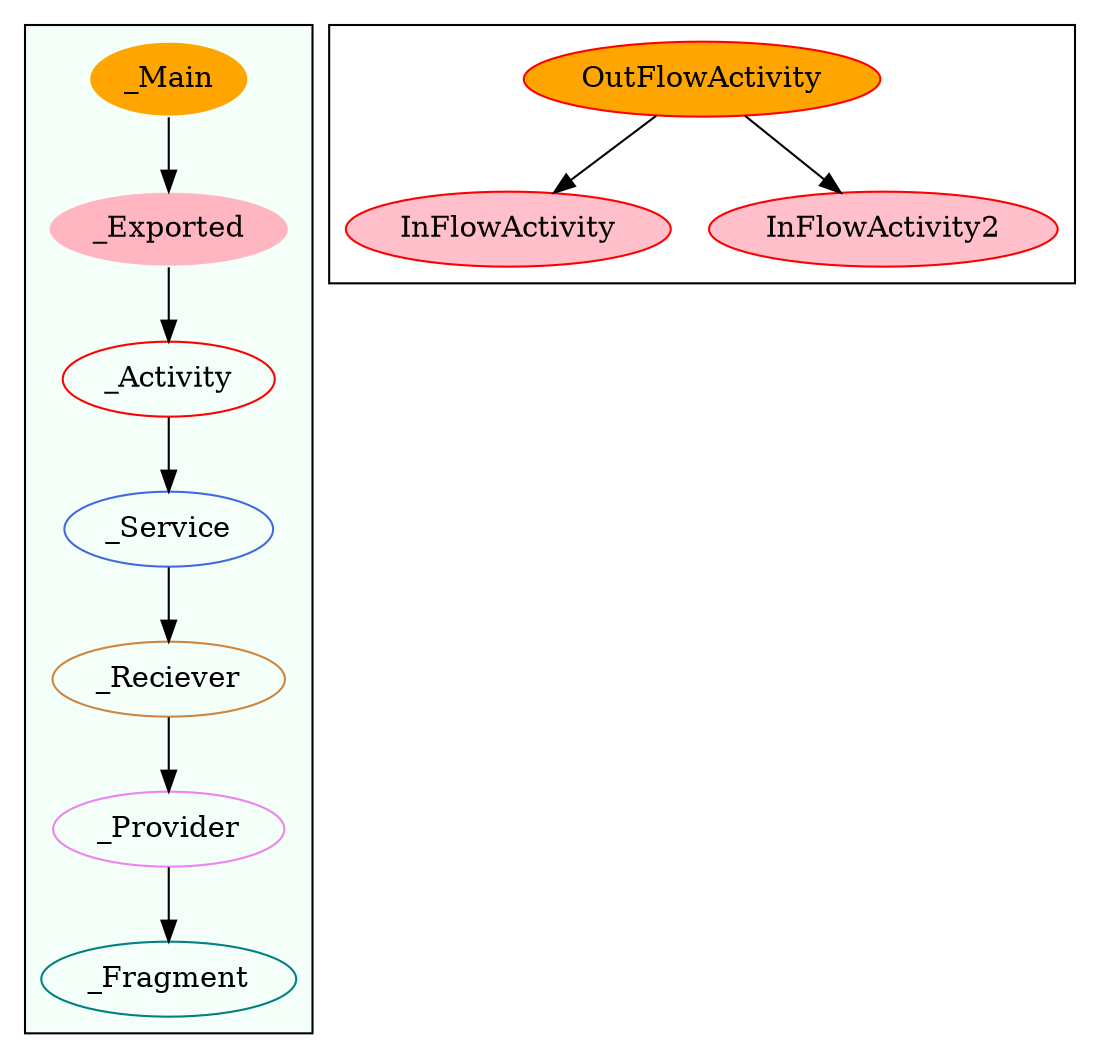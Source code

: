 digraph G {
subgraph cluster_legend{ 
bgcolor=mintcream;
_Activity[color = red];
_Service[color = royalblue];
_Provider[color = violet];
_Reciever[color = peru];
_Fragment[color = teal];
_Main[style=filled, fillcolor=orange, color = mintcream];
_Exported[style=filled, fillcolor=lightpink, color = mintcream];
_Main -> _Exported -> _Activity -> _Service -> _Reciever -> _Provider -> _Fragment; 
}
subgraph cluster_component{ 
InFlowActivity[style=filled, fillcolor=pink, color = red];
OutFlowActivity[style=filled, fillcolor=orange, color = red];
InFlowActivity2[style=filled, fillcolor=pink, color = red];
OutFlowActivity->InFlowActivity2;
OutFlowActivity->InFlowActivity;
}
}
